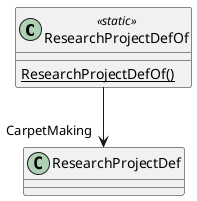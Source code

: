 @startuml
class ResearchProjectDefOf <<static>> {
    {static} ResearchProjectDefOf()
}
ResearchProjectDefOf --> "CarpetMaking" ResearchProjectDef
@enduml
